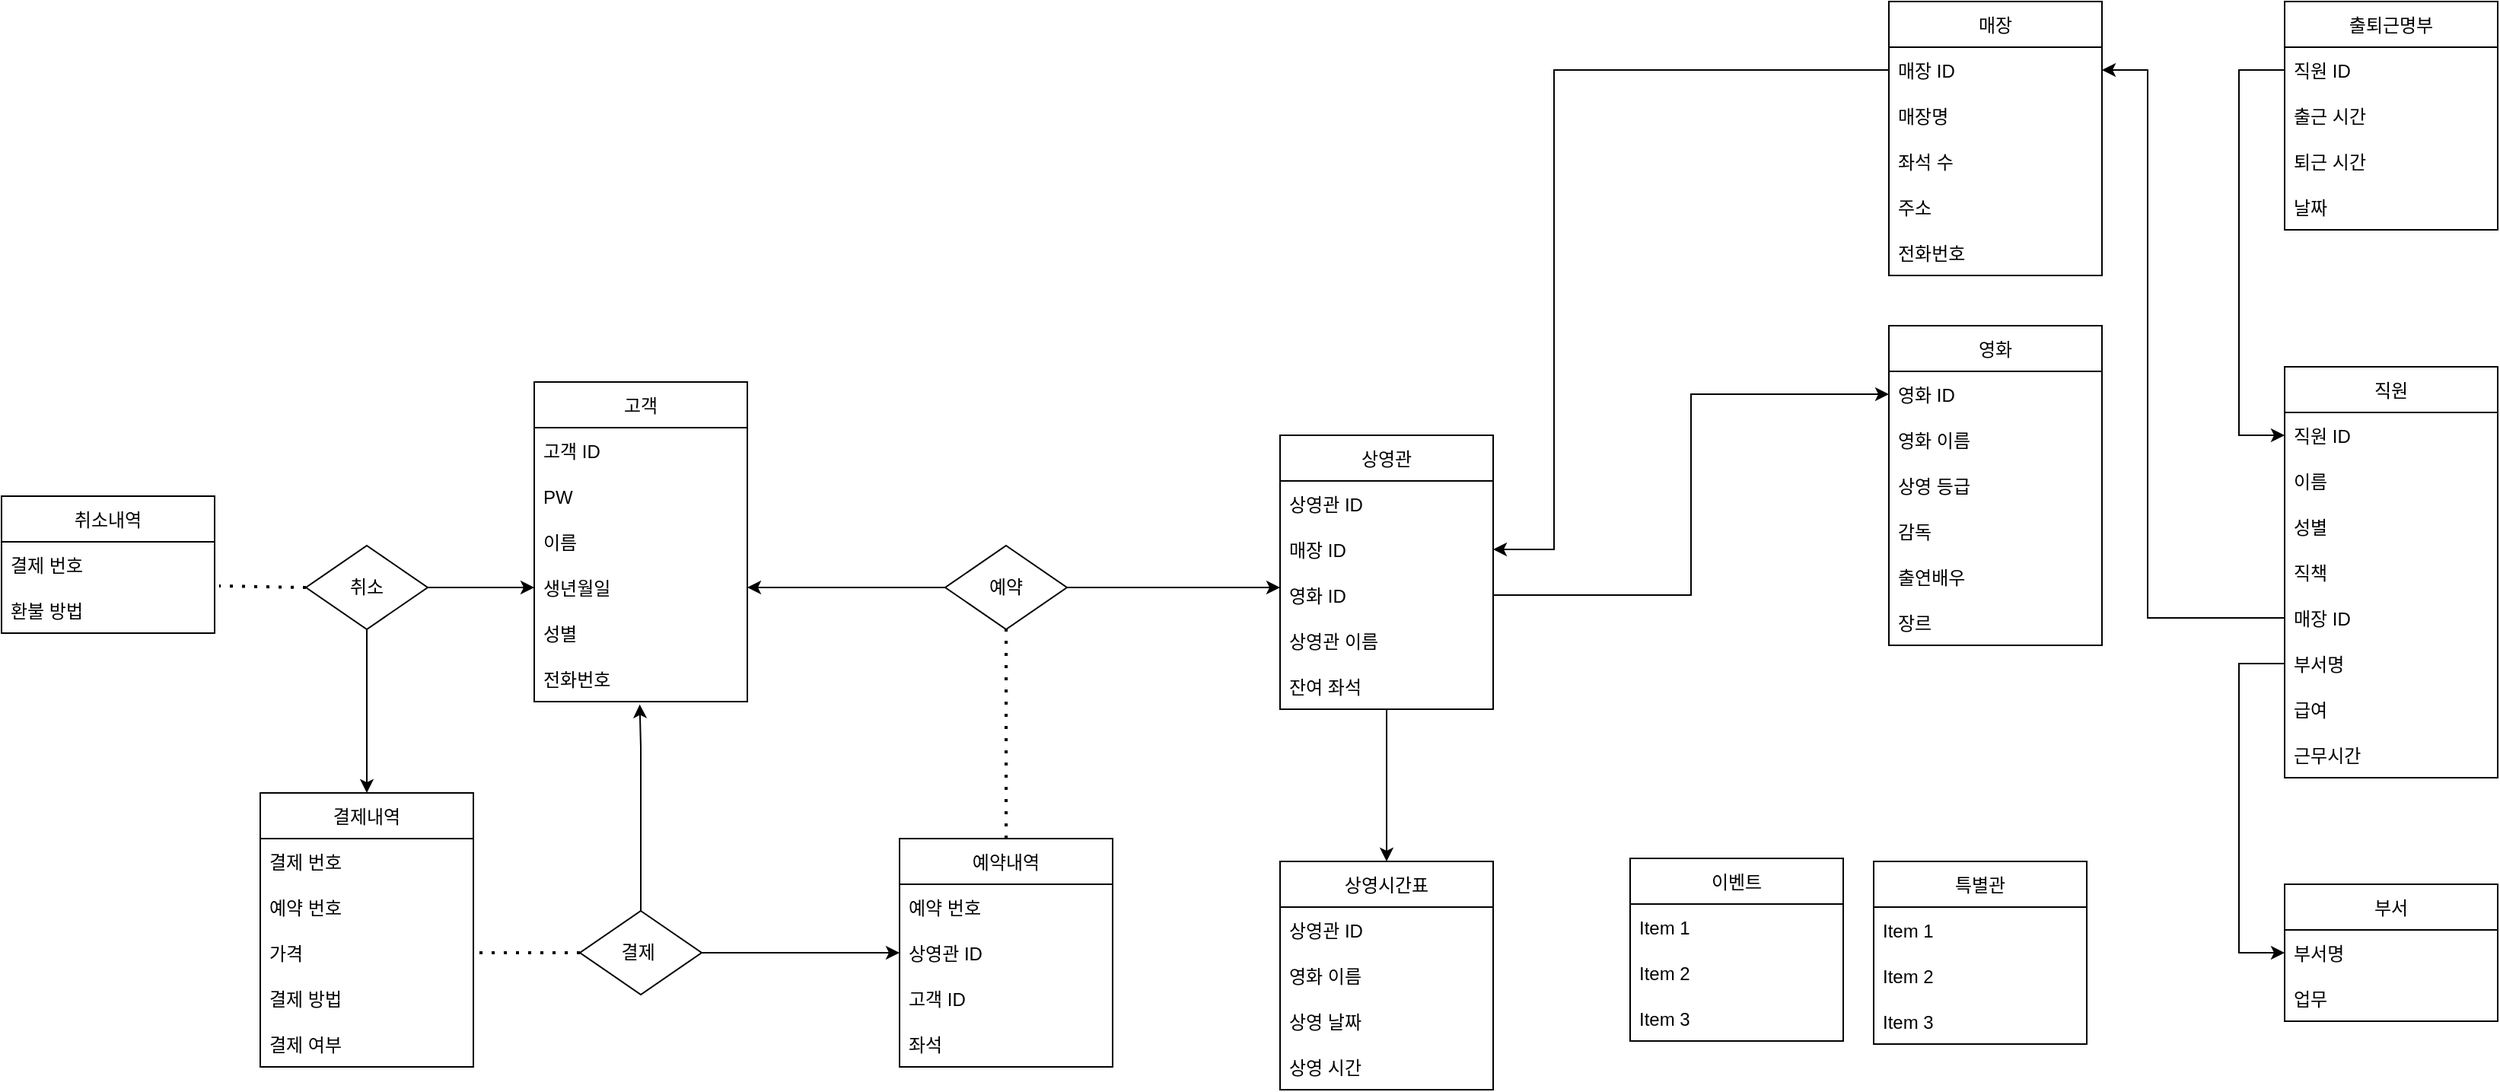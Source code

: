 <mxfile version="15.5.4" type="github">
  <diagram id="wl7NIfgXZob2GiVpN4U7" name="Page-1">
    <mxGraphModel dx="1673" dy="887" grid="1" gridSize="10" guides="1" tooltips="1" connect="1" arrows="1" fold="1" page="1" pageScale="1" pageWidth="1169" pageHeight="1654" math="0" shadow="0">
      <root>
        <mxCell id="0" />
        <mxCell id="1" parent="0" />
        <mxCell id="WYWjUhm8YObNl2KhzV3R-1" value="취소내역" style="swimlane;fontStyle=0;childLayout=stackLayout;horizontal=1;startSize=30;horizontalStack=0;resizeParent=1;resizeParentMax=0;resizeLast=0;collapsible=1;marginBottom=0;" vertex="1" parent="1">
          <mxGeometry x="400" y="762" width="140" height="90" as="geometry" />
        </mxCell>
        <mxCell id="WYWjUhm8YObNl2KhzV3R-2" value="결제 번호" style="text;strokeColor=none;fillColor=none;align=left;verticalAlign=middle;spacingLeft=4;spacingRight=4;overflow=hidden;points=[[0,0.5],[1,0.5]];portConstraint=eastwest;rotatable=0;" vertex="1" parent="WYWjUhm8YObNl2KhzV3R-1">
          <mxGeometry y="30" width="140" height="30" as="geometry" />
        </mxCell>
        <mxCell id="WYWjUhm8YObNl2KhzV3R-3" value="환불 방법" style="text;strokeColor=none;fillColor=none;align=left;verticalAlign=middle;spacingLeft=4;spacingRight=4;overflow=hidden;points=[[0,0.5],[1,0.5]];portConstraint=eastwest;rotatable=0;" vertex="1" parent="WYWjUhm8YObNl2KhzV3R-1">
          <mxGeometry y="60" width="140" height="30" as="geometry" />
        </mxCell>
        <mxCell id="WYWjUhm8YObNl2KhzV3R-4" value="예약내역" style="swimlane;fontStyle=0;childLayout=stackLayout;horizontal=1;startSize=30;horizontalStack=0;resizeParent=1;resizeParentMax=0;resizeLast=0;collapsible=1;marginBottom=0;" vertex="1" parent="1">
          <mxGeometry x="990" y="987" width="140" height="150" as="geometry" />
        </mxCell>
        <mxCell id="WYWjUhm8YObNl2KhzV3R-5" value="예약 번호" style="text;strokeColor=none;fillColor=none;align=left;verticalAlign=middle;spacingLeft=4;spacingRight=4;overflow=hidden;points=[[0,0.5],[1,0.5]];portConstraint=eastwest;rotatable=0;" vertex="1" parent="WYWjUhm8YObNl2KhzV3R-4">
          <mxGeometry y="30" width="140" height="30" as="geometry" />
        </mxCell>
        <mxCell id="WYWjUhm8YObNl2KhzV3R-105" value="상영관 ID" style="text;strokeColor=none;fillColor=none;align=left;verticalAlign=middle;spacingLeft=4;spacingRight=4;overflow=hidden;points=[[0,0.5],[1,0.5]];portConstraint=eastwest;rotatable=0;" vertex="1" parent="WYWjUhm8YObNl2KhzV3R-4">
          <mxGeometry y="60" width="140" height="30" as="geometry" />
        </mxCell>
        <mxCell id="WYWjUhm8YObNl2KhzV3R-106" value="고객 ID" style="text;strokeColor=none;fillColor=none;align=left;verticalAlign=middle;spacingLeft=4;spacingRight=4;overflow=hidden;points=[[0,0.5],[1,0.5]];portConstraint=eastwest;rotatable=0;" vertex="1" parent="WYWjUhm8YObNl2KhzV3R-4">
          <mxGeometry y="90" width="140" height="30" as="geometry" />
        </mxCell>
        <mxCell id="WYWjUhm8YObNl2KhzV3R-8" value="좌석" style="text;strokeColor=none;fillColor=none;align=left;verticalAlign=middle;spacingLeft=4;spacingRight=4;overflow=hidden;points=[[0,0.5],[1,0.5]];portConstraint=eastwest;rotatable=0;" vertex="1" parent="WYWjUhm8YObNl2KhzV3R-4">
          <mxGeometry y="120" width="140" height="30" as="geometry" />
        </mxCell>
        <mxCell id="WYWjUhm8YObNl2KhzV3R-9" value="고객" style="swimlane;fontStyle=0;childLayout=stackLayout;horizontal=1;startSize=30;horizontalStack=0;resizeParent=1;resizeParentMax=0;resizeLast=0;collapsible=1;marginBottom=0;" vertex="1" parent="1">
          <mxGeometry x="750" y="687" width="140" height="210" as="geometry" />
        </mxCell>
        <mxCell id="WYWjUhm8YObNl2KhzV3R-10" value="고객 ID" style="text;strokeColor=none;fillColor=none;align=left;verticalAlign=middle;spacingLeft=4;spacingRight=4;overflow=hidden;points=[[0,0.5],[1,0.5]];portConstraint=eastwest;rotatable=0;" vertex="1" parent="WYWjUhm8YObNl2KhzV3R-9">
          <mxGeometry y="30" width="140" height="30" as="geometry" />
        </mxCell>
        <mxCell id="WYWjUhm8YObNl2KhzV3R-91" value="PW" style="text;strokeColor=none;fillColor=none;align=left;verticalAlign=middle;spacingLeft=4;spacingRight=4;overflow=hidden;points=[[0,0.5],[1,0.5]];portConstraint=eastwest;rotatable=0;" vertex="1" parent="WYWjUhm8YObNl2KhzV3R-9">
          <mxGeometry y="60" width="140" height="30" as="geometry" />
        </mxCell>
        <mxCell id="WYWjUhm8YObNl2KhzV3R-11" value="이름    " style="text;strokeColor=none;fillColor=none;align=left;verticalAlign=middle;spacingLeft=4;spacingRight=4;overflow=hidden;points=[[0,0.5],[1,0.5]];portConstraint=eastwest;rotatable=0;" vertex="1" parent="WYWjUhm8YObNl2KhzV3R-9">
          <mxGeometry y="90" width="140" height="30" as="geometry" />
        </mxCell>
        <mxCell id="WYWjUhm8YObNl2KhzV3R-12" value="생년월일" style="text;strokeColor=none;fillColor=none;align=left;verticalAlign=middle;spacingLeft=4;spacingRight=4;overflow=hidden;points=[[0,0.5],[1,0.5]];portConstraint=eastwest;rotatable=0;" vertex="1" parent="WYWjUhm8YObNl2KhzV3R-9">
          <mxGeometry y="120" width="140" height="30" as="geometry" />
        </mxCell>
        <mxCell id="WYWjUhm8YObNl2KhzV3R-13" value="성별" style="text;strokeColor=none;fillColor=none;align=left;verticalAlign=middle;spacingLeft=4;spacingRight=4;overflow=hidden;points=[[0,0.5],[1,0.5]];portConstraint=eastwest;rotatable=0;" vertex="1" parent="WYWjUhm8YObNl2KhzV3R-9">
          <mxGeometry y="150" width="140" height="30" as="geometry" />
        </mxCell>
        <mxCell id="WYWjUhm8YObNl2KhzV3R-14" value="전화번호" style="text;strokeColor=none;fillColor=none;align=left;verticalAlign=middle;spacingLeft=4;spacingRight=4;overflow=hidden;points=[[0,0.5],[1,0.5]];portConstraint=eastwest;rotatable=0;" vertex="1" parent="WYWjUhm8YObNl2KhzV3R-9">
          <mxGeometry y="180" width="140" height="30" as="geometry" />
        </mxCell>
        <mxCell id="WYWjUhm8YObNl2KhzV3R-15" value="영화" style="swimlane;fontStyle=0;childLayout=stackLayout;horizontal=1;startSize=30;horizontalStack=0;resizeParent=1;resizeParentMax=0;resizeLast=0;collapsible=1;marginBottom=0;" vertex="1" parent="1">
          <mxGeometry x="1640" y="650" width="140" height="210" as="geometry" />
        </mxCell>
        <mxCell id="WYWjUhm8YObNl2KhzV3R-16" value="영화 ID" style="text;strokeColor=none;fillColor=none;align=left;verticalAlign=middle;spacingLeft=4;spacingRight=4;overflow=hidden;points=[[0,0.5],[1,0.5]];portConstraint=eastwest;rotatable=0;" vertex="1" parent="WYWjUhm8YObNl2KhzV3R-15">
          <mxGeometry y="30" width="140" height="30" as="geometry" />
        </mxCell>
        <mxCell id="WYWjUhm8YObNl2KhzV3R-17" value="영화 이름" style="text;strokeColor=none;fillColor=none;align=left;verticalAlign=middle;spacingLeft=4;spacingRight=4;overflow=hidden;points=[[0,0.5],[1,0.5]];portConstraint=eastwest;rotatable=0;" vertex="1" parent="WYWjUhm8YObNl2KhzV3R-15">
          <mxGeometry y="60" width="140" height="30" as="geometry" />
        </mxCell>
        <mxCell id="WYWjUhm8YObNl2KhzV3R-18" value="상영 등급" style="text;strokeColor=none;fillColor=none;align=left;verticalAlign=middle;spacingLeft=4;spacingRight=4;overflow=hidden;points=[[0,0.5],[1,0.5]];portConstraint=eastwest;rotatable=0;" vertex="1" parent="WYWjUhm8YObNl2KhzV3R-15">
          <mxGeometry y="90" width="140" height="30" as="geometry" />
        </mxCell>
        <mxCell id="WYWjUhm8YObNl2KhzV3R-19" value="감독" style="text;strokeColor=none;fillColor=none;align=left;verticalAlign=middle;spacingLeft=4;spacingRight=4;overflow=hidden;points=[[0,0.5],[1,0.5]];portConstraint=eastwest;rotatable=0;" vertex="1" parent="WYWjUhm8YObNl2KhzV3R-15">
          <mxGeometry y="120" width="140" height="30" as="geometry" />
        </mxCell>
        <mxCell id="WYWjUhm8YObNl2KhzV3R-126" value="출연배우" style="text;strokeColor=none;fillColor=none;align=left;verticalAlign=middle;spacingLeft=4;spacingRight=4;overflow=hidden;points=[[0,0.5],[1,0.5]];portConstraint=eastwest;rotatable=0;" vertex="1" parent="WYWjUhm8YObNl2KhzV3R-15">
          <mxGeometry y="150" width="140" height="30" as="geometry" />
        </mxCell>
        <mxCell id="WYWjUhm8YObNl2KhzV3R-21" value="장르" style="text;strokeColor=none;fillColor=none;align=left;verticalAlign=middle;spacingLeft=4;spacingRight=4;overflow=hidden;points=[[0,0.5],[1,0.5]];portConstraint=eastwest;rotatable=0;" vertex="1" parent="WYWjUhm8YObNl2KhzV3R-15">
          <mxGeometry y="180" width="140" height="30" as="geometry" />
        </mxCell>
        <mxCell id="WYWjUhm8YObNl2KhzV3R-23" style="edgeStyle=orthogonalEdgeStyle;rounded=0;orthogonalLoop=1;jettySize=auto;html=1;" edge="1" parent="1" source="WYWjUhm8YObNl2KhzV3R-25" target="WYWjUhm8YObNl2KhzV3R-12">
          <mxGeometry relative="1" as="geometry" />
        </mxCell>
        <mxCell id="WYWjUhm8YObNl2KhzV3R-131" style="edgeStyle=orthogonalEdgeStyle;rounded=0;orthogonalLoop=1;jettySize=auto;html=1;exitX=1;exitY=0.5;exitDx=0;exitDy=0;" edge="1" parent="1" source="WYWjUhm8YObNl2KhzV3R-25">
          <mxGeometry relative="1" as="geometry">
            <mxPoint x="1240" y="822" as="targetPoint" />
            <Array as="points">
              <mxPoint x="1240" y="822" />
            </Array>
          </mxGeometry>
        </mxCell>
        <mxCell id="WYWjUhm8YObNl2KhzV3R-25" value="예약" style="shape=rhombus;perimeter=rhombusPerimeter;whiteSpace=wrap;html=1;align=center;" vertex="1" parent="1">
          <mxGeometry x="1020" y="794.5" width="80" height="55" as="geometry" />
        </mxCell>
        <mxCell id="WYWjUhm8YObNl2KhzV3R-95" style="edgeStyle=orthogonalEdgeStyle;rounded=0;orthogonalLoop=1;jettySize=auto;html=1;exitX=0.5;exitY=0;exitDx=0;exitDy=0;entryX=0.495;entryY=1.061;entryDx=0;entryDy=0;entryPerimeter=0;" edge="1" parent="1" source="WYWjUhm8YObNl2KhzV3R-28" target="WYWjUhm8YObNl2KhzV3R-14">
          <mxGeometry relative="1" as="geometry">
            <mxPoint x="820" y="917" as="targetPoint" />
            <Array as="points">
              <mxPoint x="820" y="927" />
            </Array>
          </mxGeometry>
        </mxCell>
        <mxCell id="WYWjUhm8YObNl2KhzV3R-132" style="edgeStyle=orthogonalEdgeStyle;rounded=0;orthogonalLoop=1;jettySize=auto;html=1;exitX=1;exitY=0.5;exitDx=0;exitDy=0;entryX=0;entryY=0.5;entryDx=0;entryDy=0;" edge="1" parent="1" source="WYWjUhm8YObNl2KhzV3R-28" target="WYWjUhm8YObNl2KhzV3R-105">
          <mxGeometry relative="1" as="geometry" />
        </mxCell>
        <mxCell id="WYWjUhm8YObNl2KhzV3R-28" value="결제&amp;nbsp;" style="shape=rhombus;perimeter=rhombusPerimeter;whiteSpace=wrap;html=1;align=center;" vertex="1" parent="1">
          <mxGeometry x="780" y="1034.5" width="80" height="55" as="geometry" />
        </mxCell>
        <mxCell id="WYWjUhm8YObNl2KhzV3R-32" value="" style="endArrow=none;dashed=1;html=1;dashPattern=1 3;strokeWidth=2;rounded=0;entryX=0.5;entryY=1;entryDx=0;entryDy=0;exitX=0.5;exitY=0;exitDx=0;exitDy=0;" edge="1" parent="1" target="WYWjUhm8YObNl2KhzV3R-25" source="WYWjUhm8YObNl2KhzV3R-4">
          <mxGeometry width="50" height="50" relative="1" as="geometry">
            <mxPoint x="1000" y="942" as="sourcePoint" />
            <mxPoint x="1030" y="852" as="targetPoint" />
          </mxGeometry>
        </mxCell>
        <mxCell id="WYWjUhm8YObNl2KhzV3R-33" style="edgeStyle=orthogonalEdgeStyle;rounded=0;orthogonalLoop=1;jettySize=auto;html=1;exitX=0.5;exitY=1;exitDx=0;exitDy=0;entryX=0.5;entryY=0;entryDx=0;entryDy=0;" edge="1" parent="1" source="WYWjUhm8YObNl2KhzV3R-35">
          <mxGeometry relative="1" as="geometry">
            <mxPoint x="640" y="957" as="targetPoint" />
          </mxGeometry>
        </mxCell>
        <mxCell id="WYWjUhm8YObNl2KhzV3R-34" style="edgeStyle=orthogonalEdgeStyle;rounded=0;orthogonalLoop=1;jettySize=auto;html=1;entryX=0;entryY=0.5;entryDx=0;entryDy=0;" edge="1" parent="1" source="WYWjUhm8YObNl2KhzV3R-35" target="WYWjUhm8YObNl2KhzV3R-12">
          <mxGeometry relative="1" as="geometry" />
        </mxCell>
        <mxCell id="WYWjUhm8YObNl2KhzV3R-35" value="취소" style="shape=rhombus;perimeter=rhombusPerimeter;whiteSpace=wrap;html=1;align=center;" vertex="1" parent="1">
          <mxGeometry x="600" y="794.5" width="80" height="55" as="geometry" />
        </mxCell>
        <mxCell id="WYWjUhm8YObNl2KhzV3R-36" value="" style="endArrow=none;dashed=1;html=1;dashPattern=1 3;strokeWidth=2;rounded=0;entryX=1.021;entryY=-0.033;entryDx=0;entryDy=0;exitX=0;exitY=0.5;exitDx=0;exitDy=0;entryPerimeter=0;" edge="1" parent="1" source="WYWjUhm8YObNl2KhzV3R-35" target="WYWjUhm8YObNl2KhzV3R-3">
          <mxGeometry width="50" height="50" relative="1" as="geometry">
            <mxPoint x="611.96" y="764.99" as="sourcePoint" />
            <mxPoint x="610" y="712.0" as="targetPoint" />
          </mxGeometry>
        </mxCell>
        <mxCell id="WYWjUhm8YObNl2KhzV3R-37" value="" style="endArrow=none;dashed=1;html=1;dashPattern=1 3;strokeWidth=2;rounded=0;exitX=0;exitY=0.5;exitDx=0;exitDy=0;entryX=1;entryY=0.5;entryDx=0;entryDy=0;" edge="1" parent="1" source="WYWjUhm8YObNl2KhzV3R-28">
          <mxGeometry width="50" height="50" relative="1" as="geometry">
            <mxPoint x="770" y="1004" as="sourcePoint" />
            <mxPoint x="710" y="1062" as="targetPoint" />
          </mxGeometry>
        </mxCell>
        <mxCell id="WYWjUhm8YObNl2KhzV3R-42" value="상영시간표" style="swimlane;fontStyle=0;childLayout=stackLayout;horizontal=1;startSize=30;horizontalStack=0;resizeParent=1;resizeParentMax=0;resizeLast=0;collapsible=1;marginBottom=0;" vertex="1" parent="1">
          <mxGeometry x="1240" y="1002" width="140" height="150" as="geometry" />
        </mxCell>
        <mxCell id="WYWjUhm8YObNl2KhzV3R-44" value="상영관 ID" style="text;strokeColor=none;fillColor=none;align=left;verticalAlign=middle;spacingLeft=4;spacingRight=4;overflow=hidden;points=[[0,0.5],[1,0.5]];portConstraint=eastwest;rotatable=0;" vertex="1" parent="WYWjUhm8YObNl2KhzV3R-42">
          <mxGeometry y="30" width="140" height="30" as="geometry" />
        </mxCell>
        <mxCell id="WYWjUhm8YObNl2KhzV3R-45" value="영화 이름" style="text;strokeColor=none;fillColor=none;align=left;verticalAlign=middle;spacingLeft=4;spacingRight=4;overflow=hidden;points=[[0,0.5],[1,0.5]];portConstraint=eastwest;rotatable=0;" vertex="1" parent="WYWjUhm8YObNl2KhzV3R-42">
          <mxGeometry y="60" width="140" height="30" as="geometry" />
        </mxCell>
        <mxCell id="WYWjUhm8YObNl2KhzV3R-46" value="상영 날짜" style="text;strokeColor=none;fillColor=none;align=left;verticalAlign=middle;spacingLeft=4;spacingRight=4;overflow=hidden;points=[[0,0.5],[1,0.5]];portConstraint=eastwest;rotatable=0;" vertex="1" parent="WYWjUhm8YObNl2KhzV3R-42">
          <mxGeometry y="90" width="140" height="30" as="geometry" />
        </mxCell>
        <mxCell id="WYWjUhm8YObNl2KhzV3R-47" value="상영 시간" style="text;strokeColor=none;fillColor=none;align=left;verticalAlign=middle;spacingLeft=4;spacingRight=4;overflow=hidden;points=[[0,0.5],[1,0.5]];portConstraint=eastwest;rotatable=0;" vertex="1" parent="WYWjUhm8YObNl2KhzV3R-42">
          <mxGeometry y="120" width="140" height="30" as="geometry" />
        </mxCell>
        <mxCell id="WYWjUhm8YObNl2KhzV3R-48" style="edgeStyle=orthogonalEdgeStyle;rounded=0;orthogonalLoop=1;jettySize=auto;html=1;entryX=0.5;entryY=0;entryDx=0;entryDy=0;" edge="1" parent="1" source="WYWjUhm8YObNl2KhzV3R-49" target="WYWjUhm8YObNl2KhzV3R-42">
          <mxGeometry relative="1" as="geometry" />
        </mxCell>
        <mxCell id="WYWjUhm8YObNl2KhzV3R-49" value="상영관" style="swimlane;fontStyle=0;childLayout=stackLayout;horizontal=1;startSize=30;horizontalStack=0;resizeParent=1;resizeParentMax=0;resizeLast=0;collapsible=1;marginBottom=0;" vertex="1" parent="1">
          <mxGeometry x="1240" y="722" width="140" height="180" as="geometry" />
        </mxCell>
        <mxCell id="WYWjUhm8YObNl2KhzV3R-50" value="상영관 ID" style="text;strokeColor=none;fillColor=none;align=left;verticalAlign=middle;spacingLeft=4;spacingRight=4;overflow=hidden;points=[[0,0.5],[1,0.5]];portConstraint=eastwest;rotatable=0;" vertex="1" parent="WYWjUhm8YObNl2KhzV3R-49">
          <mxGeometry y="30" width="140" height="30" as="geometry" />
        </mxCell>
        <mxCell id="WYWjUhm8YObNl2KhzV3R-51" value="매장 ID" style="text;strokeColor=none;fillColor=none;align=left;verticalAlign=middle;spacingLeft=4;spacingRight=4;overflow=hidden;points=[[0,0.5],[1,0.5]];portConstraint=eastwest;rotatable=0;" vertex="1" parent="WYWjUhm8YObNl2KhzV3R-49">
          <mxGeometry y="60" width="140" height="30" as="geometry" />
        </mxCell>
        <mxCell id="WYWjUhm8YObNl2KhzV3R-52" value="영화 ID" style="text;strokeColor=none;fillColor=none;align=left;verticalAlign=middle;spacingLeft=4;spacingRight=4;overflow=hidden;points=[[0,0.5],[1,0.5]];portConstraint=eastwest;rotatable=0;" vertex="1" parent="WYWjUhm8YObNl2KhzV3R-49">
          <mxGeometry y="90" width="140" height="30" as="geometry" />
        </mxCell>
        <mxCell id="WYWjUhm8YObNl2KhzV3R-53" value="상영관 이름" style="text;strokeColor=none;fillColor=none;align=left;verticalAlign=middle;spacingLeft=4;spacingRight=4;overflow=hidden;points=[[0,0.5],[1,0.5]];portConstraint=eastwest;rotatable=0;" vertex="1" parent="WYWjUhm8YObNl2KhzV3R-49">
          <mxGeometry y="120" width="140" height="30" as="geometry" />
        </mxCell>
        <mxCell id="WYWjUhm8YObNl2KhzV3R-120" value="잔여 좌석" style="text;strokeColor=none;fillColor=none;align=left;verticalAlign=middle;spacingLeft=4;spacingRight=4;overflow=hidden;points=[[0,0.5],[1,0.5]];portConstraint=eastwest;rotatable=0;" vertex="1" parent="WYWjUhm8YObNl2KhzV3R-49">
          <mxGeometry y="150" width="140" height="30" as="geometry" />
        </mxCell>
        <mxCell id="WYWjUhm8YObNl2KhzV3R-56" value="결제내역" style="swimlane;fontStyle=0;childLayout=stackLayout;horizontal=1;startSize=30;horizontalStack=0;resizeParent=1;resizeParentMax=0;resizeLast=0;collapsible=1;marginBottom=0;" vertex="1" parent="1">
          <mxGeometry x="570" y="957" width="140" height="180" as="geometry" />
        </mxCell>
        <mxCell id="WYWjUhm8YObNl2KhzV3R-57" value="결제 번호" style="text;strokeColor=none;fillColor=none;align=left;verticalAlign=middle;spacingLeft=4;spacingRight=4;overflow=hidden;points=[[0,0.5],[1,0.5]];portConstraint=eastwest;rotatable=0;" vertex="1" parent="WYWjUhm8YObNl2KhzV3R-56">
          <mxGeometry y="30" width="140" height="30" as="geometry" />
        </mxCell>
        <mxCell id="WYWjUhm8YObNl2KhzV3R-58" value="예약 번호" style="text;strokeColor=none;fillColor=none;align=left;verticalAlign=middle;spacingLeft=4;spacingRight=4;overflow=hidden;points=[[0,0.5],[1,0.5]];portConstraint=eastwest;rotatable=0;" vertex="1" parent="WYWjUhm8YObNl2KhzV3R-56">
          <mxGeometry y="60" width="140" height="30" as="geometry" />
        </mxCell>
        <mxCell id="WYWjUhm8YObNl2KhzV3R-59" value="가격" style="text;strokeColor=none;fillColor=none;align=left;verticalAlign=middle;spacingLeft=4;spacingRight=4;overflow=hidden;points=[[0,0.5],[1,0.5]];portConstraint=eastwest;rotatable=0;" vertex="1" parent="WYWjUhm8YObNl2KhzV3R-56">
          <mxGeometry y="90" width="140" height="30" as="geometry" />
        </mxCell>
        <mxCell id="WYWjUhm8YObNl2KhzV3R-61" value="결제 방법" style="text;strokeColor=none;fillColor=none;align=left;verticalAlign=middle;spacingLeft=4;spacingRight=4;overflow=hidden;points=[[0,0.5],[1,0.5]];portConstraint=eastwest;rotatable=0;" vertex="1" parent="WYWjUhm8YObNl2KhzV3R-56">
          <mxGeometry y="120" width="140" height="30" as="geometry" />
        </mxCell>
        <mxCell id="WYWjUhm8YObNl2KhzV3R-60" value="결제 여부" style="text;strokeColor=none;fillColor=none;align=left;verticalAlign=middle;spacingLeft=4;spacingRight=4;overflow=hidden;points=[[0,0.5],[1,0.5]];portConstraint=eastwest;rotatable=0;" vertex="1" parent="WYWjUhm8YObNl2KhzV3R-56">
          <mxGeometry y="150" width="140" height="30" as="geometry" />
        </mxCell>
        <mxCell id="WYWjUhm8YObNl2KhzV3R-62" value="매장" style="swimlane;fontStyle=0;childLayout=stackLayout;horizontal=1;startSize=30;horizontalStack=0;resizeParent=1;resizeParentMax=0;resizeLast=0;collapsible=1;marginBottom=0;" vertex="1" parent="1">
          <mxGeometry x="1640" y="437" width="140" height="180" as="geometry" />
        </mxCell>
        <mxCell id="WYWjUhm8YObNl2KhzV3R-63" value="매장 ID" style="text;strokeColor=none;fillColor=none;align=left;verticalAlign=middle;spacingLeft=4;spacingRight=4;overflow=hidden;points=[[0,0.5],[1,0.5]];portConstraint=eastwest;rotatable=0;" vertex="1" parent="WYWjUhm8YObNl2KhzV3R-62">
          <mxGeometry y="30" width="140" height="30" as="geometry" />
        </mxCell>
        <mxCell id="WYWjUhm8YObNl2KhzV3R-64" value="매장명" style="text;strokeColor=none;fillColor=none;align=left;verticalAlign=middle;spacingLeft=4;spacingRight=4;overflow=hidden;points=[[0,0.5],[1,0.5]];portConstraint=eastwest;rotatable=0;" vertex="1" parent="WYWjUhm8YObNl2KhzV3R-62">
          <mxGeometry y="60" width="140" height="30" as="geometry" />
        </mxCell>
        <mxCell id="WYWjUhm8YObNl2KhzV3R-66" value="좌석 수" style="text;strokeColor=none;fillColor=none;align=left;verticalAlign=middle;spacingLeft=4;spacingRight=4;overflow=hidden;points=[[0,0.5],[1,0.5]];portConstraint=eastwest;rotatable=0;" vertex="1" parent="WYWjUhm8YObNl2KhzV3R-62">
          <mxGeometry y="90" width="140" height="30" as="geometry" />
        </mxCell>
        <mxCell id="WYWjUhm8YObNl2KhzV3R-67" value="주소" style="text;strokeColor=none;fillColor=none;align=left;verticalAlign=middle;spacingLeft=4;spacingRight=4;overflow=hidden;points=[[0,0.5],[1,0.5]];portConstraint=eastwest;rotatable=0;" vertex="1" parent="WYWjUhm8YObNl2KhzV3R-62">
          <mxGeometry y="120" width="140" height="30" as="geometry" />
        </mxCell>
        <mxCell id="WYWjUhm8YObNl2KhzV3R-68" value="전화번호" style="text;strokeColor=none;fillColor=none;align=left;verticalAlign=middle;spacingLeft=4;spacingRight=4;overflow=hidden;points=[[0,0.5],[1,0.5]];portConstraint=eastwest;rotatable=0;" vertex="1" parent="WYWjUhm8YObNl2KhzV3R-62">
          <mxGeometry y="150" width="140" height="30" as="geometry" />
        </mxCell>
        <mxCell id="WYWjUhm8YObNl2KhzV3R-72" value="직원" style="swimlane;fontStyle=0;childLayout=stackLayout;horizontal=1;startSize=30;horizontalStack=0;resizeParent=1;resizeParentMax=0;resizeLast=0;collapsible=1;marginBottom=0;" vertex="1" parent="1">
          <mxGeometry x="1900" y="677" width="140" height="270" as="geometry" />
        </mxCell>
        <mxCell id="WYWjUhm8YObNl2KhzV3R-73" value="직원 ID" style="text;strokeColor=none;fillColor=none;align=left;verticalAlign=middle;spacingLeft=4;spacingRight=4;overflow=hidden;points=[[0,0.5],[1,0.5]];portConstraint=eastwest;rotatable=0;" vertex="1" parent="WYWjUhm8YObNl2KhzV3R-72">
          <mxGeometry y="30" width="140" height="30" as="geometry" />
        </mxCell>
        <mxCell id="WYWjUhm8YObNl2KhzV3R-74" value="이름" style="text;strokeColor=none;fillColor=none;align=left;verticalAlign=middle;spacingLeft=4;spacingRight=4;overflow=hidden;points=[[0,0.5],[1,0.5]];portConstraint=eastwest;rotatable=0;" vertex="1" parent="WYWjUhm8YObNl2KhzV3R-72">
          <mxGeometry y="60" width="140" height="30" as="geometry" />
        </mxCell>
        <mxCell id="WYWjUhm8YObNl2KhzV3R-75" value="성별" style="text;strokeColor=none;fillColor=none;align=left;verticalAlign=middle;spacingLeft=4;spacingRight=4;overflow=hidden;points=[[0,0.5],[1,0.5]];portConstraint=eastwest;rotatable=0;" vertex="1" parent="WYWjUhm8YObNl2KhzV3R-72">
          <mxGeometry y="90" width="140" height="30" as="geometry" />
        </mxCell>
        <mxCell id="WYWjUhm8YObNl2KhzV3R-78" value="직책" style="text;strokeColor=none;fillColor=none;align=left;verticalAlign=middle;spacingLeft=4;spacingRight=4;overflow=hidden;points=[[0,0.5],[1,0.5]];portConstraint=eastwest;rotatable=0;" vertex="1" parent="WYWjUhm8YObNl2KhzV3R-72">
          <mxGeometry y="120" width="140" height="30" as="geometry" />
        </mxCell>
        <mxCell id="WYWjUhm8YObNl2KhzV3R-79" value="매장 ID" style="text;strokeColor=none;fillColor=none;align=left;verticalAlign=middle;spacingLeft=4;spacingRight=4;overflow=hidden;points=[[0,0.5],[1,0.5]];portConstraint=eastwest;rotatable=0;" vertex="1" parent="WYWjUhm8YObNl2KhzV3R-72">
          <mxGeometry y="150" width="140" height="30" as="geometry" />
        </mxCell>
        <mxCell id="WYWjUhm8YObNl2KhzV3R-80" value="부서명" style="text;strokeColor=none;fillColor=none;align=left;verticalAlign=middle;spacingLeft=4;spacingRight=4;overflow=hidden;points=[[0,0.5],[1,0.5]];portConstraint=eastwest;rotatable=0;" vertex="1" parent="WYWjUhm8YObNl2KhzV3R-72">
          <mxGeometry y="180" width="140" height="30" as="geometry" />
        </mxCell>
        <mxCell id="WYWjUhm8YObNl2KhzV3R-81" value="급여" style="text;strokeColor=none;fillColor=none;align=left;verticalAlign=middle;spacingLeft=4;spacingRight=4;overflow=hidden;points=[[0,0.5],[1,0.5]];portConstraint=eastwest;rotatable=0;" vertex="1" parent="WYWjUhm8YObNl2KhzV3R-72">
          <mxGeometry y="210" width="140" height="30" as="geometry" />
        </mxCell>
        <mxCell id="WYWjUhm8YObNl2KhzV3R-82" value="근무시간" style="text;strokeColor=none;fillColor=none;align=left;verticalAlign=middle;spacingLeft=4;spacingRight=4;overflow=hidden;points=[[0,0.5],[1,0.5]];portConstraint=eastwest;rotatable=0;" vertex="1" parent="WYWjUhm8YObNl2KhzV3R-72">
          <mxGeometry y="240" width="140" height="30" as="geometry" />
        </mxCell>
        <mxCell id="WYWjUhm8YObNl2KhzV3R-83" value="부서" style="swimlane;fontStyle=0;childLayout=stackLayout;horizontal=1;startSize=30;horizontalStack=0;resizeParent=1;resizeParentMax=0;resizeLast=0;collapsible=1;marginBottom=0;" vertex="1" parent="1">
          <mxGeometry x="1900" y="1017" width="140" height="90" as="geometry" />
        </mxCell>
        <mxCell id="WYWjUhm8YObNl2KhzV3R-84" value="부서명" style="text;strokeColor=none;fillColor=none;align=left;verticalAlign=middle;spacingLeft=4;spacingRight=4;overflow=hidden;points=[[0,0.5],[1,0.5]];portConstraint=eastwest;rotatable=0;" vertex="1" parent="WYWjUhm8YObNl2KhzV3R-83">
          <mxGeometry y="30" width="140" height="30" as="geometry" />
        </mxCell>
        <mxCell id="WYWjUhm8YObNl2KhzV3R-85" value="업무" style="text;strokeColor=none;fillColor=none;align=left;verticalAlign=middle;spacingLeft=4;spacingRight=4;overflow=hidden;points=[[0,0.5],[1,0.5]];portConstraint=eastwest;rotatable=0;" vertex="1" parent="WYWjUhm8YObNl2KhzV3R-83">
          <mxGeometry y="60" width="140" height="30" as="geometry" />
        </mxCell>
        <mxCell id="WYWjUhm8YObNl2KhzV3R-86" value="출퇴근명부" style="swimlane;fontStyle=0;childLayout=stackLayout;horizontal=1;startSize=30;horizontalStack=0;resizeParent=1;resizeParentMax=0;resizeLast=0;collapsible=1;marginBottom=0;" vertex="1" parent="1">
          <mxGeometry x="1900" y="437" width="140" height="150" as="geometry" />
        </mxCell>
        <mxCell id="WYWjUhm8YObNl2KhzV3R-87" value="직원 ID" style="text;strokeColor=none;fillColor=none;align=left;verticalAlign=middle;spacingLeft=4;spacingRight=4;overflow=hidden;points=[[0,0.5],[1,0.5]];portConstraint=eastwest;rotatable=0;" vertex="1" parent="WYWjUhm8YObNl2KhzV3R-86">
          <mxGeometry y="30" width="140" height="30" as="geometry" />
        </mxCell>
        <mxCell id="WYWjUhm8YObNl2KhzV3R-88" value="출근 시간" style="text;strokeColor=none;fillColor=none;align=left;verticalAlign=middle;spacingLeft=4;spacingRight=4;overflow=hidden;points=[[0,0.5],[1,0.5]];portConstraint=eastwest;rotatable=0;" vertex="1" parent="WYWjUhm8YObNl2KhzV3R-86">
          <mxGeometry y="60" width="140" height="30" as="geometry" />
        </mxCell>
        <mxCell id="WYWjUhm8YObNl2KhzV3R-92" value="퇴근 시간" style="text;strokeColor=none;fillColor=none;align=left;verticalAlign=middle;spacingLeft=4;spacingRight=4;overflow=hidden;points=[[0,0.5],[1,0.5]];portConstraint=eastwest;rotatable=0;" vertex="1" parent="WYWjUhm8YObNl2KhzV3R-86">
          <mxGeometry y="90" width="140" height="30" as="geometry" />
        </mxCell>
        <mxCell id="WYWjUhm8YObNl2KhzV3R-89" value="날짜" style="text;strokeColor=none;fillColor=none;align=left;verticalAlign=middle;spacingLeft=4;spacingRight=4;overflow=hidden;points=[[0,0.5],[1,0.5]];portConstraint=eastwest;rotatable=0;" vertex="1" parent="WYWjUhm8YObNl2KhzV3R-86">
          <mxGeometry y="120" width="140" height="30" as="geometry" />
        </mxCell>
        <mxCell id="WYWjUhm8YObNl2KhzV3R-102" style="edgeStyle=orthogonalEdgeStyle;rounded=0;orthogonalLoop=1;jettySize=auto;html=1;exitX=0;exitY=0.5;exitDx=0;exitDy=0;entryX=1;entryY=0.5;entryDx=0;entryDy=0;" edge="1" parent="1" source="WYWjUhm8YObNl2KhzV3R-63" target="WYWjUhm8YObNl2KhzV3R-51">
          <mxGeometry relative="1" as="geometry">
            <Array as="points">
              <mxPoint x="1420" y="482" />
              <mxPoint x="1420" y="797" />
            </Array>
          </mxGeometry>
        </mxCell>
        <mxCell id="WYWjUhm8YObNl2KhzV3R-109" style="edgeStyle=orthogonalEdgeStyle;rounded=0;orthogonalLoop=1;jettySize=auto;html=1;exitX=0;exitY=0.5;exitDx=0;exitDy=0;entryX=0;entryY=0.5;entryDx=0;entryDy=0;" edge="1" parent="1" source="WYWjUhm8YObNl2KhzV3R-80" target="WYWjUhm8YObNl2KhzV3R-84">
          <mxGeometry relative="1" as="geometry">
            <Array as="points">
              <mxPoint x="1870" y="872" />
              <mxPoint x="1870" y="1062" />
            </Array>
          </mxGeometry>
        </mxCell>
        <mxCell id="WYWjUhm8YObNl2KhzV3R-110" style="edgeStyle=orthogonalEdgeStyle;rounded=0;orthogonalLoop=1;jettySize=auto;html=1;exitX=0;exitY=0.5;exitDx=0;exitDy=0;entryX=0;entryY=0.5;entryDx=0;entryDy=0;" edge="1" parent="1" source="WYWjUhm8YObNl2KhzV3R-87" target="WYWjUhm8YObNl2KhzV3R-73">
          <mxGeometry relative="1" as="geometry">
            <Array as="points">
              <mxPoint x="1870" y="482" />
              <mxPoint x="1870" y="722" />
            </Array>
          </mxGeometry>
        </mxCell>
        <mxCell id="WYWjUhm8YObNl2KhzV3R-111" style="edgeStyle=orthogonalEdgeStyle;rounded=0;orthogonalLoop=1;jettySize=auto;html=1;exitX=0;exitY=0.5;exitDx=0;exitDy=0;entryX=1;entryY=0.5;entryDx=0;entryDy=0;" edge="1" parent="1" source="WYWjUhm8YObNl2KhzV3R-79" target="WYWjUhm8YObNl2KhzV3R-63">
          <mxGeometry relative="1" as="geometry">
            <Array as="points">
              <mxPoint x="1810" y="842" />
              <mxPoint x="1810" y="482" />
            </Array>
          </mxGeometry>
        </mxCell>
        <mxCell id="WYWjUhm8YObNl2KhzV3R-116" value="특별관" style="swimlane;fontStyle=0;childLayout=stackLayout;horizontal=1;startSize=30;horizontalStack=0;resizeParent=1;resizeParentMax=0;resizeLast=0;collapsible=1;marginBottom=0;" vertex="1" parent="1">
          <mxGeometry x="1630" y="1002" width="140" height="120" as="geometry" />
        </mxCell>
        <mxCell id="WYWjUhm8YObNl2KhzV3R-117" value="Item 1" style="text;strokeColor=none;fillColor=none;align=left;verticalAlign=middle;spacingLeft=4;spacingRight=4;overflow=hidden;points=[[0,0.5],[1,0.5]];portConstraint=eastwest;rotatable=0;" vertex="1" parent="WYWjUhm8YObNl2KhzV3R-116">
          <mxGeometry y="30" width="140" height="30" as="geometry" />
        </mxCell>
        <mxCell id="WYWjUhm8YObNl2KhzV3R-118" value="Item 2" style="text;strokeColor=none;fillColor=none;align=left;verticalAlign=middle;spacingLeft=4;spacingRight=4;overflow=hidden;points=[[0,0.5],[1,0.5]];portConstraint=eastwest;rotatable=0;" vertex="1" parent="WYWjUhm8YObNl2KhzV3R-116">
          <mxGeometry y="60" width="140" height="30" as="geometry" />
        </mxCell>
        <mxCell id="WYWjUhm8YObNl2KhzV3R-119" value="Item 3" style="text;strokeColor=none;fillColor=none;align=left;verticalAlign=middle;spacingLeft=4;spacingRight=4;overflow=hidden;points=[[0,0.5],[1,0.5]];portConstraint=eastwest;rotatable=0;" vertex="1" parent="WYWjUhm8YObNl2KhzV3R-116">
          <mxGeometry y="90" width="140" height="30" as="geometry" />
        </mxCell>
        <mxCell id="WYWjUhm8YObNl2KhzV3R-121" value="이벤트" style="swimlane;fontStyle=0;childLayout=stackLayout;horizontal=1;startSize=30;horizontalStack=0;resizeParent=1;resizeParentMax=0;resizeLast=0;collapsible=1;marginBottom=0;" vertex="1" parent="1">
          <mxGeometry x="1470" y="1000" width="140" height="120" as="geometry" />
        </mxCell>
        <mxCell id="WYWjUhm8YObNl2KhzV3R-122" value="Item 1" style="text;strokeColor=none;fillColor=none;align=left;verticalAlign=middle;spacingLeft=4;spacingRight=4;overflow=hidden;points=[[0,0.5],[1,0.5]];portConstraint=eastwest;rotatable=0;" vertex="1" parent="WYWjUhm8YObNl2KhzV3R-121">
          <mxGeometry y="30" width="140" height="30" as="geometry" />
        </mxCell>
        <mxCell id="WYWjUhm8YObNl2KhzV3R-123" value="Item 2" style="text;strokeColor=none;fillColor=none;align=left;verticalAlign=middle;spacingLeft=4;spacingRight=4;overflow=hidden;points=[[0,0.5],[1,0.5]];portConstraint=eastwest;rotatable=0;" vertex="1" parent="WYWjUhm8YObNl2KhzV3R-121">
          <mxGeometry y="60" width="140" height="30" as="geometry" />
        </mxCell>
        <mxCell id="WYWjUhm8YObNl2KhzV3R-124" value="Item 3" style="text;strokeColor=none;fillColor=none;align=left;verticalAlign=middle;spacingLeft=4;spacingRight=4;overflow=hidden;points=[[0,0.5],[1,0.5]];portConstraint=eastwest;rotatable=0;" vertex="1" parent="WYWjUhm8YObNl2KhzV3R-121">
          <mxGeometry y="90" width="140" height="30" as="geometry" />
        </mxCell>
        <mxCell id="WYWjUhm8YObNl2KhzV3R-128" style="edgeStyle=orthogonalEdgeStyle;rounded=0;orthogonalLoop=1;jettySize=auto;html=1;exitX=1;exitY=0.5;exitDx=0;exitDy=0;" edge="1" parent="1" source="WYWjUhm8YObNl2KhzV3R-52" target="WYWjUhm8YObNl2KhzV3R-16">
          <mxGeometry relative="1" as="geometry" />
        </mxCell>
      </root>
    </mxGraphModel>
  </diagram>
</mxfile>
